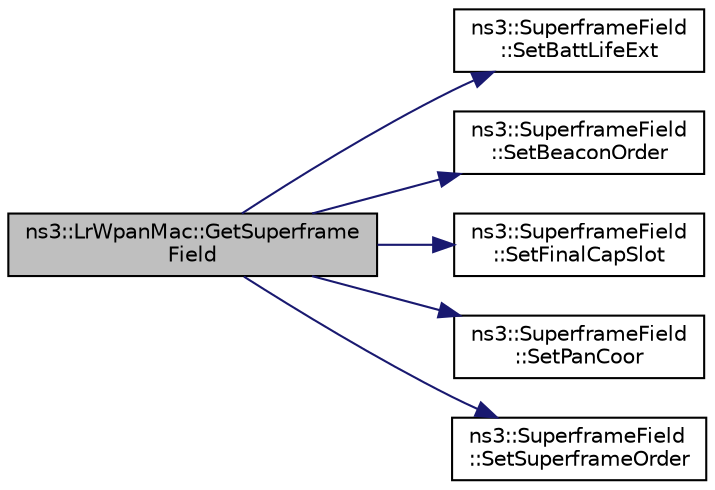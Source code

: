 digraph "ns3::LrWpanMac::GetSuperframeField"
{
 // LATEX_PDF_SIZE
  edge [fontname="Helvetica",fontsize="10",labelfontname="Helvetica",labelfontsize="10"];
  node [fontname="Helvetica",fontsize="10",shape=record];
  rankdir="LR";
  Node1 [label="ns3::LrWpanMac::GetSuperframe\lField",height=0.2,width=0.4,color="black", fillcolor="grey75", style="filled", fontcolor="black",tooltip="Constructs a Superframe specification field from the local information, the superframe Specification ..."];
  Node1 -> Node2 [color="midnightblue",fontsize="10",style="solid",fontname="Helvetica"];
  Node2 [label="ns3::SuperframeField\l::SetBattLifeExt",height=0.2,width=0.4,color="black", fillcolor="white", style="filled",URL="$classns3_1_1_superframe_field.html#a70934a6aa1e46a608ff5e16bf07e5a6c",tooltip="Set the Superframe Specification Battery Life Extension (BLE)."];
  Node1 -> Node3 [color="midnightblue",fontsize="10",style="solid",fontname="Helvetica"];
  Node3 [label="ns3::SuperframeField\l::SetBeaconOrder",height=0.2,width=0.4,color="black", fillcolor="white", style="filled",URL="$classns3_1_1_superframe_field.html#acbf471955b5915ad9c6966bf6cd77af2",tooltip="Set the superframe specification Beacon Order field."];
  Node1 -> Node4 [color="midnightblue",fontsize="10",style="solid",fontname="Helvetica"];
  Node4 [label="ns3::SuperframeField\l::SetFinalCapSlot",height=0.2,width=0.4,color="black", fillcolor="white", style="filled",URL="$classns3_1_1_superframe_field.html#aa7f56c9c0ae538c643e4aadbf89d0ebb",tooltip="Set the superframe specification Final CAP slot field."];
  Node1 -> Node5 [color="midnightblue",fontsize="10",style="solid",fontname="Helvetica"];
  Node5 [label="ns3::SuperframeField\l::SetPanCoor",height=0.2,width=0.4,color="black", fillcolor="white", style="filled",URL="$classns3_1_1_superframe_field.html#ab7f638387de2ba44edd3691d0281a4cb",tooltip="Set the Superframe Specification PAN coordinator field."];
  Node1 -> Node6 [color="midnightblue",fontsize="10",style="solid",fontname="Helvetica"];
  Node6 [label="ns3::SuperframeField\l::SetSuperframeOrder",height=0.2,width=0.4,color="black", fillcolor="white", style="filled",URL="$classns3_1_1_superframe_field.html#aa8bc2670f51c888330108b7df669022d",tooltip="Set the superframe specification Superframe Order field."];
}
